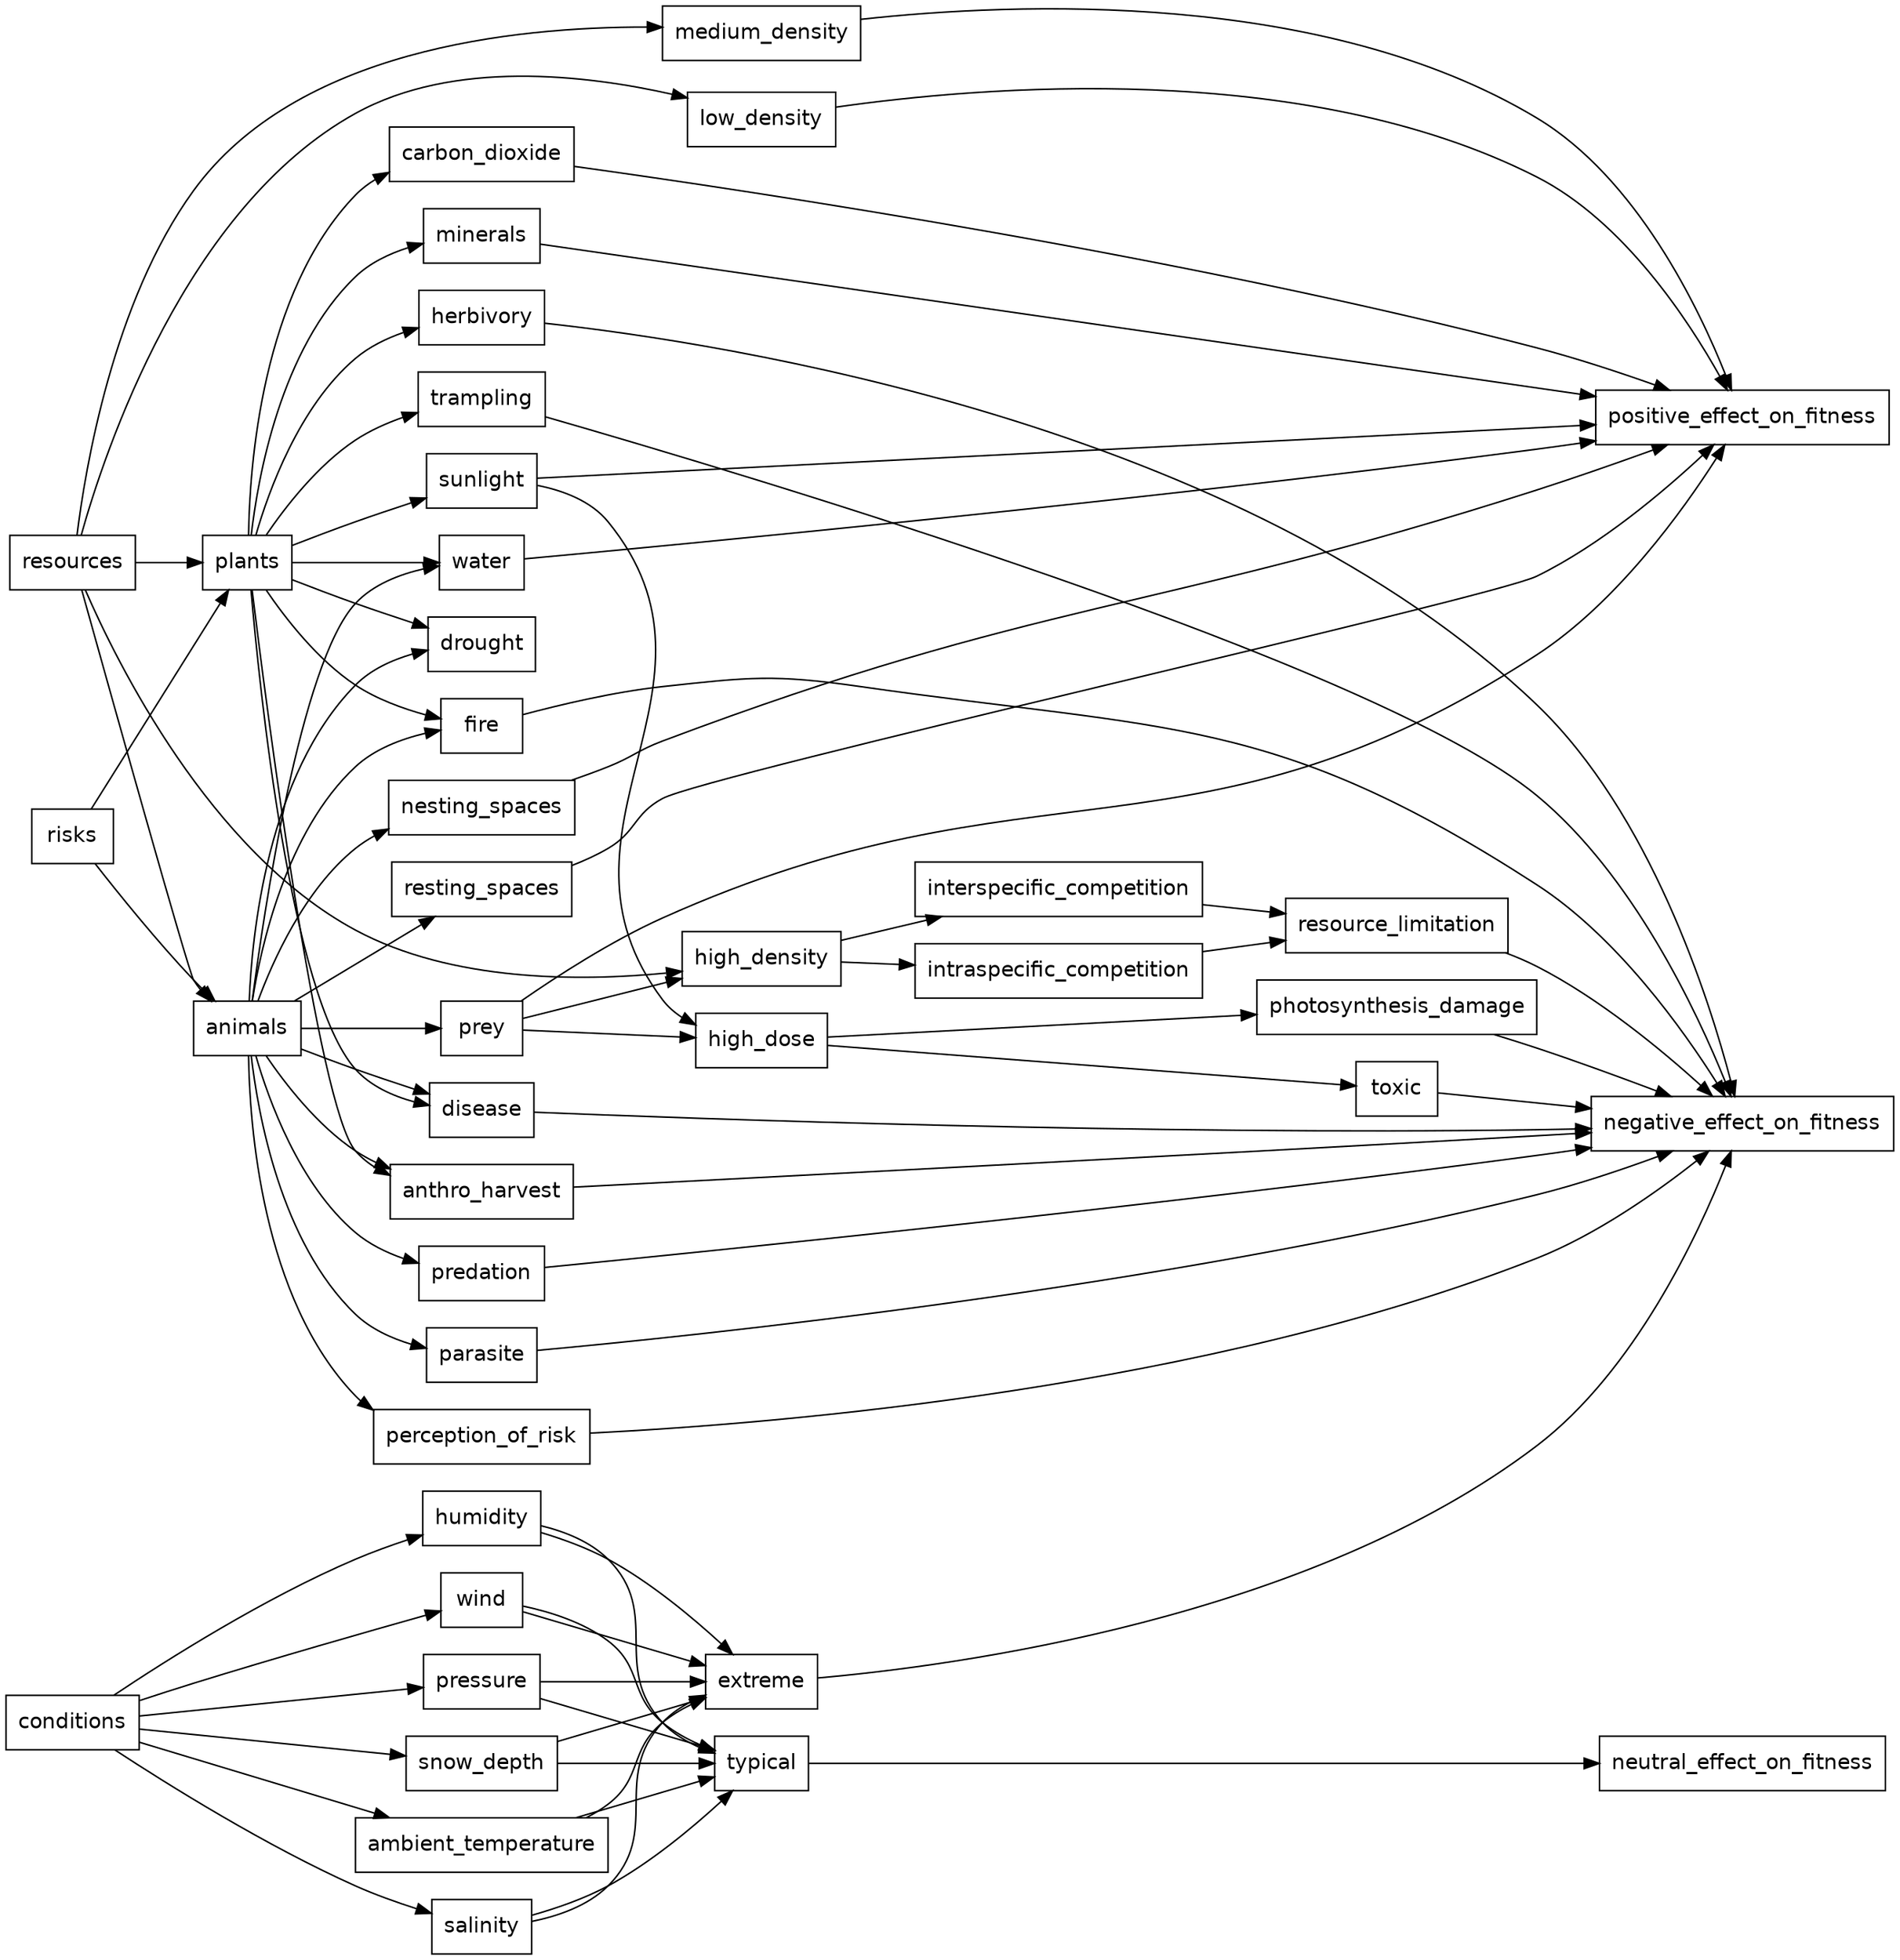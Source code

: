 digraph resources_risks_conditions {
	rankdir = LR
  graph [fontsize = 12]

	node [shape = box, fontname = Helvetica]

		{rank=same
	    resources
	    risks
	    conditions
		}

		{rank=same
		  animals
		  plants
		}

		{rank=same
			positive_effect_on_fitness
			negative_effect_on_fitness
			neutral_effect_on_fitness
		}

		{rank=same
			sunlight
			carbon_dioxide
			water
			minerals
			prey
			water
			nesting_spaces
			resting_spaces
		}

		{rank=same
			high_density
			low_density
			medium_density
			high_dose
			typical
			extreme
		}

		{rank=same
			herbivory
			trampling
			anthro_harvest
			fire
			disease
			drought
			predation
			perception_of_risk
			parasite
			disease
		}

    resources -> plants -> {sunlight carbon_dioxide water minerals}
    resources -> animals -> {prey water nesting_spaces resting_spaces}

    risks -> plants -> {herbivory trampling anthro_harvest fire disease drought}
    risks -> animals -> {predation perception_of_risk parasite disease anthro_harvest fire drought}

    conditions -> {ambient_temperature salinity humidity wind pressure snow_depth} -> {extreme typical}

    prey -> high_dose -> toxic
    sunlight -> high_dose -> photosynthesis_damage

    prey -> high_density -> {interspecific_competition intraspecific_competition}
  	{interspecific_competition intraspecific_competition} -> resource_limitation

    resources -> {low_density medium_density high_density}

    extreme -> negative_effect_on_fitness
    typical -> neutral_effect_on_fitness

    {toxic photosynthesis_damage} -> negative_effect_on_fitness
    {herbivory trampling anthro_harvest fire disease parasite perception_of_risk predation resource_limitation} -> negative_effect_on_fitness

		{medium_density low_density, resting_spaces nesting_spaces prey} -> positive_effect_on_fitness
		{carbon_dioxide minerals water sunlight} -> positive_effect_on_fitness

}
